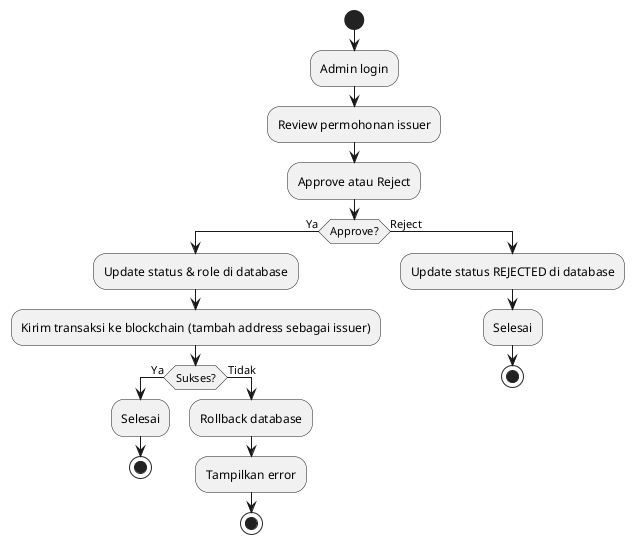 @startuml
start
:Admin login;
:Review permohonan issuer;
:Approve atau Reject;
if (Approve?) then (Ya)
  :Update status & role di database;
  :Kirim transaksi ke blockchain (tambah address sebagai issuer);
  if (Sukses?) then (Ya)
    :Selesai;
    stop
  else (Tidak)
    :Rollback database;
    :Tampilkan error;
    stop
  endif
else (Reject)
  :Update status REJECTED di database;
  :Selesai;
  stop
endif
@enduml 